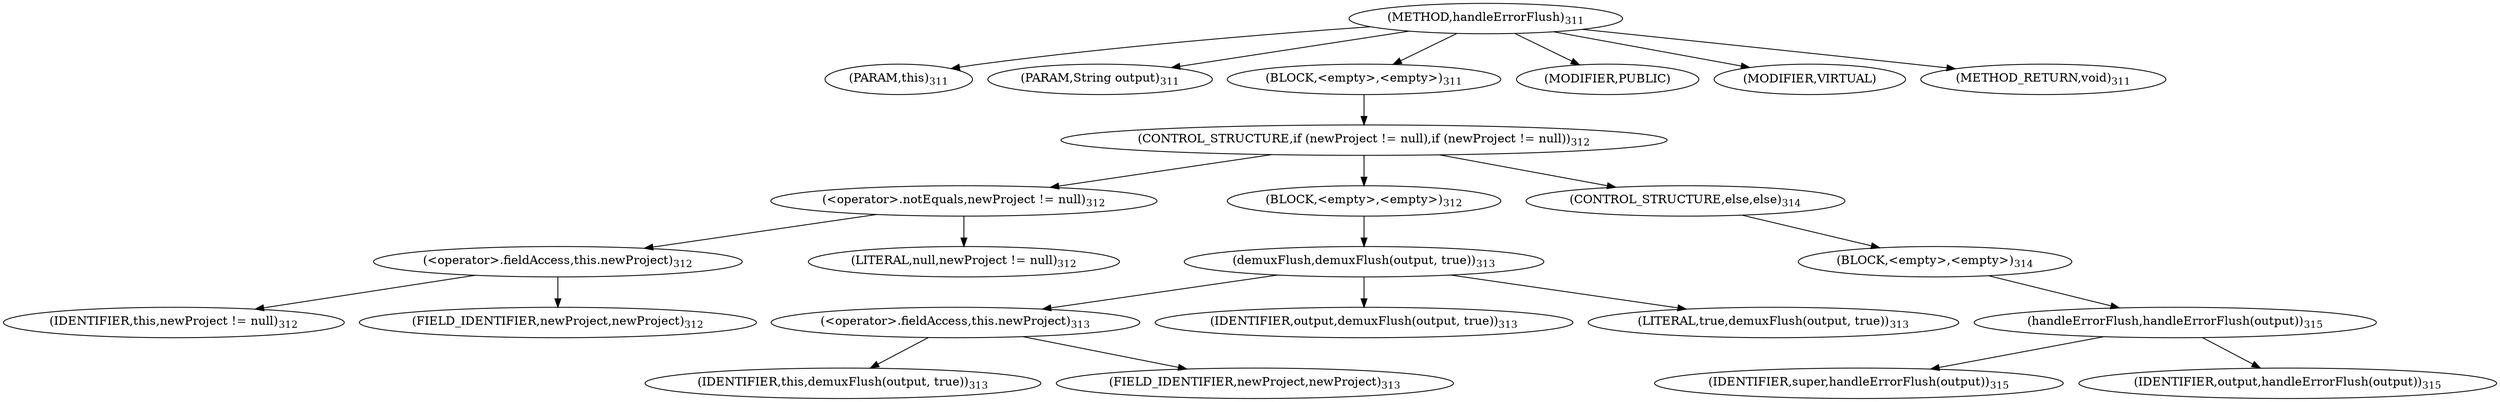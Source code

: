 digraph "handleErrorFlush" {  
"464" [label = <(METHOD,handleErrorFlush)<SUB>311</SUB>> ]
"465" [label = <(PARAM,this)<SUB>311</SUB>> ]
"466" [label = <(PARAM,String output)<SUB>311</SUB>> ]
"467" [label = <(BLOCK,&lt;empty&gt;,&lt;empty&gt;)<SUB>311</SUB>> ]
"468" [label = <(CONTROL_STRUCTURE,if (newProject != null),if (newProject != null))<SUB>312</SUB>> ]
"469" [label = <(&lt;operator&gt;.notEquals,newProject != null)<SUB>312</SUB>> ]
"470" [label = <(&lt;operator&gt;.fieldAccess,this.newProject)<SUB>312</SUB>> ]
"471" [label = <(IDENTIFIER,this,newProject != null)<SUB>312</SUB>> ]
"472" [label = <(FIELD_IDENTIFIER,newProject,newProject)<SUB>312</SUB>> ]
"473" [label = <(LITERAL,null,newProject != null)<SUB>312</SUB>> ]
"474" [label = <(BLOCK,&lt;empty&gt;,&lt;empty&gt;)<SUB>312</SUB>> ]
"475" [label = <(demuxFlush,demuxFlush(output, true))<SUB>313</SUB>> ]
"476" [label = <(&lt;operator&gt;.fieldAccess,this.newProject)<SUB>313</SUB>> ]
"477" [label = <(IDENTIFIER,this,demuxFlush(output, true))<SUB>313</SUB>> ]
"478" [label = <(FIELD_IDENTIFIER,newProject,newProject)<SUB>313</SUB>> ]
"479" [label = <(IDENTIFIER,output,demuxFlush(output, true))<SUB>313</SUB>> ]
"480" [label = <(LITERAL,true,demuxFlush(output, true))<SUB>313</SUB>> ]
"481" [label = <(CONTROL_STRUCTURE,else,else)<SUB>314</SUB>> ]
"482" [label = <(BLOCK,&lt;empty&gt;,&lt;empty&gt;)<SUB>314</SUB>> ]
"483" [label = <(handleErrorFlush,handleErrorFlush(output))<SUB>315</SUB>> ]
"484" [label = <(IDENTIFIER,super,handleErrorFlush(output))<SUB>315</SUB>> ]
"485" [label = <(IDENTIFIER,output,handleErrorFlush(output))<SUB>315</SUB>> ]
"486" [label = <(MODIFIER,PUBLIC)> ]
"487" [label = <(MODIFIER,VIRTUAL)> ]
"488" [label = <(METHOD_RETURN,void)<SUB>311</SUB>> ]
  "464" -> "465" 
  "464" -> "466" 
  "464" -> "467" 
  "464" -> "486" 
  "464" -> "487" 
  "464" -> "488" 
  "467" -> "468" 
  "468" -> "469" 
  "468" -> "474" 
  "468" -> "481" 
  "469" -> "470" 
  "469" -> "473" 
  "470" -> "471" 
  "470" -> "472" 
  "474" -> "475" 
  "475" -> "476" 
  "475" -> "479" 
  "475" -> "480" 
  "476" -> "477" 
  "476" -> "478" 
  "481" -> "482" 
  "482" -> "483" 
  "483" -> "484" 
  "483" -> "485" 
}
